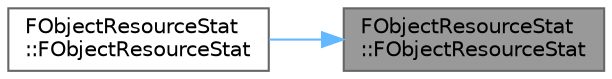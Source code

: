 digraph "FObjectResourceStat::FObjectResourceStat"
{
 // INTERACTIVE_SVG=YES
 // LATEX_PDF_SIZE
  bgcolor="transparent";
  edge [fontname=Helvetica,fontsize=10,labelfontname=Helvetica,labelfontsize=10];
  node [fontname=Helvetica,fontsize=10,shape=box,height=0.2,width=0.4];
  rankdir="RL";
  Node1 [id="Node000001",label="FObjectResourceStat\l::FObjectResourceStat",height=0.2,width=0.4,color="gray40", fillcolor="grey60", style="filled", fontcolor="black",tooltip="Standard Constructor."];
  Node1 -> Node2 [id="edge1_Node000001_Node000002",dir="back",color="steelblue1",style="solid",tooltip=" "];
  Node2 [id="Node000002",label="FObjectResourceStat\l::FObjectResourceStat",height=0.2,width=0.4,color="grey40", fillcolor="white", style="filled",URL="$d5/db9/structFObjectResourceStat.html#a9a656ab06b8a5920a1261c8920289d57",tooltip="Copy constructor."];
}
